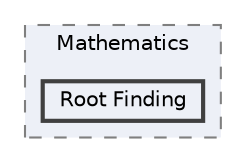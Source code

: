 digraph "C:/GIT 2/numerics/.NET 8.0/Numerics/Mathematics/Root Finding"
{
 // LATEX_PDF_SIZE
  bgcolor="transparent";
  edge [fontname=Helvetica,fontsize=10,labelfontname=Helvetica,labelfontsize=10];
  node [fontname=Helvetica,fontsize=10,shape=box,height=0.2,width=0.4];
  compound=true
  subgraph clusterdir_d1deb202fd220e7cbb974811412816bd {
    graph [ bgcolor="#edf0f7", pencolor="grey50", label="Mathematics", fontname=Helvetica,fontsize=10 style="filled,dashed", URL="dir_d1deb202fd220e7cbb974811412816bd.html",tooltip=""]
  dir_dcba34150460a1c8263eb30c381d39ff [label="Root Finding", fillcolor="#edf0f7", color="grey25", style="filled,bold", URL="dir_dcba34150460a1c8263eb30c381d39ff.html",tooltip=""];
  }
}
